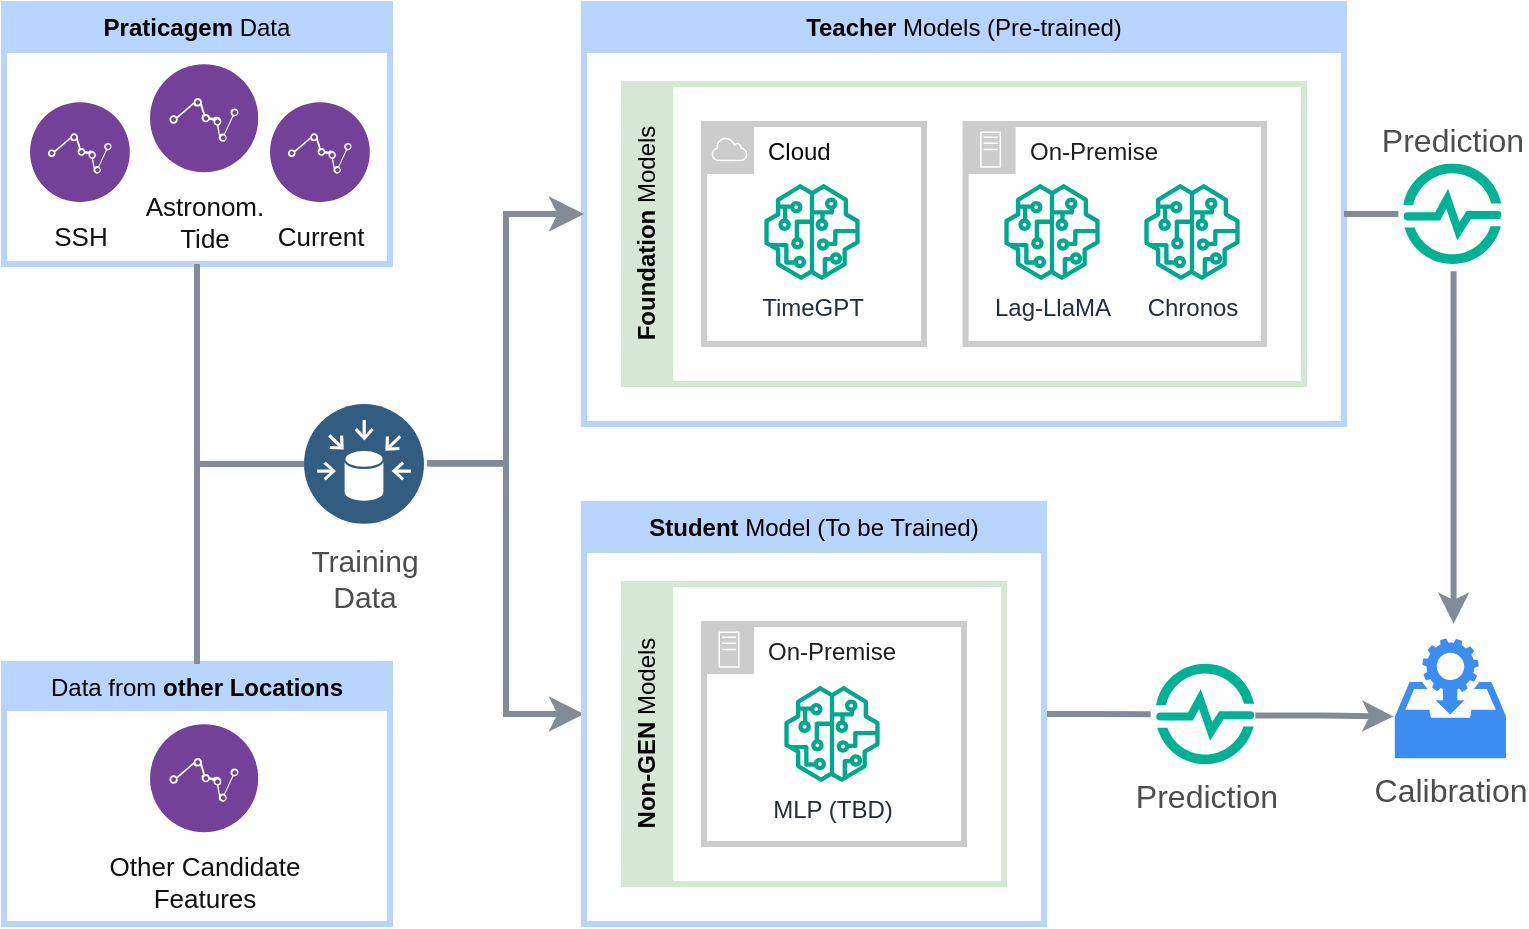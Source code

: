 <mxfile version="24.2.5" type="device">
  <diagram name="Page-1" id="2AfJTY2-B_rzZuEUcMMq">
    <mxGraphModel dx="3004" dy="1858" grid="1" gridSize="10" guides="1" tooltips="1" connect="1" arrows="1" fold="1" page="1" pageScale="1" pageWidth="850" pageHeight="1100" math="0" shadow="0">
      <root>
        <mxCell id="0" />
        <mxCell id="1" parent="0" />
        <mxCell id="KZOpRGbiVjuN5vn0aJwz-77" value="Teacher&lt;span style=&quot;font-weight: normal;&quot;&gt; Models (Pre-trained)&lt;/span&gt;" style="swimlane;whiteSpace=wrap;html=1;fillColor=#B7D5FF;strokeColor=#B7D5FF;strokeWidth=3;gradientColor=none;swimlaneFillColor=default;" vertex="1" parent="1">
          <mxGeometry x="-1360" y="-770" width="380" height="210" as="geometry">
            <mxRectangle x="-790" y="-350" width="130" height="30" as="alternateBounds" />
          </mxGeometry>
        </mxCell>
        <mxCell id="KZOpRGbiVjuN5vn0aJwz-109" value="" style="edgeStyle=orthogonalEdgeStyle;rounded=0;orthogonalLoop=1;jettySize=auto;html=1;strokeWidth=3;exitX=0.512;exitY=1.072;exitDx=0;exitDy=0;exitPerimeter=0;entryX=0.529;entryY=-0.125;entryDx=0;entryDy=0;entryPerimeter=0;strokeColor=#858B94;" edge="1" parent="1" source="KZOpRGbiVjuN5vn0aJwz-18" target="KZOpRGbiVjuN5vn0aJwz-103">
          <mxGeometry relative="1" as="geometry" />
        </mxCell>
        <mxCell id="KZOpRGbiVjuN5vn0aJwz-18" value="&lt;font color=&quot;#4d4d4d&quot; style=&quot;font-size: 16px;&quot;&gt;Prediction&lt;/font&gt;" style="image;sketch=0;aspect=fixed;html=1;points=[];align=center;fontSize=12;image=img/lib/mscae/Time_Series_Insights_environments.svg;labelPosition=center;verticalLabelPosition=top;verticalAlign=bottom;labelBackgroundColor=none;" vertex="1" parent="1">
          <mxGeometry x="-950.39" y="-690.2" width="49.19" height="50.2" as="geometry" />
        </mxCell>
        <mxCell id="KZOpRGbiVjuN5vn0aJwz-51" value="" style="group;dashed=1;" vertex="1" connectable="0" parent="1">
          <mxGeometry x="-1340" y="-730" width="340" height="150" as="geometry" />
        </mxCell>
        <mxCell id="KZOpRGbiVjuN5vn0aJwz-24" value="" style="group" vertex="1" connectable="0" parent="KZOpRGbiVjuN5vn0aJwz-51">
          <mxGeometry x="40" y="20" width="110" height="110" as="geometry" />
        </mxCell>
        <mxCell id="KZOpRGbiVjuN5vn0aJwz-16" value="TimeGPT" style="sketch=0;outlineConnect=0;fontColor=#232F3E;gradientColor=none;fillColor=#01A88D;strokeColor=none;dashed=0;verticalLabelPosition=bottom;verticalAlign=top;align=center;html=1;fontSize=12;fontStyle=0;aspect=fixed;pointerEvents=1;shape=mxgraph.aws4.sagemaker_model;" vertex="1" parent="KZOpRGbiVjuN5vn0aJwz-24">
          <mxGeometry x="30" y="30" width="48" height="48" as="geometry" />
        </mxCell>
        <mxCell id="KZOpRGbiVjuN5vn0aJwz-23" value="&lt;font color=&quot;#090a0a&quot;&gt;Cloud&lt;/font&gt;" style="sketch=0;outlineConnect=0;gradientColor=none;html=1;whiteSpace=wrap;fontSize=12;fontStyle=0;shape=mxgraph.aws4.group;grIcon=mxgraph.aws4.group_aws_cloud;strokeColor=#CCCCCC;fillColor=none;verticalAlign=top;align=left;spacingLeft=30;fontColor=#AAB7B8;strokeWidth=3;" vertex="1" parent="KZOpRGbiVjuN5vn0aJwz-24">
          <mxGeometry width="110" height="110" as="geometry" />
        </mxCell>
        <mxCell id="KZOpRGbiVjuN5vn0aJwz-25" value="" style="group;dashed=1;dashPattern=1 4;" vertex="1" connectable="0" parent="KZOpRGbiVjuN5vn0aJwz-51">
          <mxGeometry x="170.8" y="20" width="149.2" height="110" as="geometry" />
        </mxCell>
        <mxCell id="KZOpRGbiVjuN5vn0aJwz-22" value="&lt;font color=&quot;#1e1f21&quot;&gt;On-Premise&lt;/font&gt;" style="sketch=0;outlineConnect=0;gradientColor=none;html=1;whiteSpace=wrap;fontSize=12;fontStyle=0;shape=mxgraph.aws4.group;grIcon=mxgraph.aws4.group_on_premise;strokeColor=#CCCCCC;fillColor=none;verticalAlign=top;align=left;spacingLeft=30;fontColor=#858B94;strokeWidth=3;" vertex="1" parent="KZOpRGbiVjuN5vn0aJwz-25">
          <mxGeometry width="149.2" height="110" as="geometry" />
        </mxCell>
        <mxCell id="KZOpRGbiVjuN5vn0aJwz-19" value="Lag-LlaMA" style="sketch=0;outlineConnect=0;fontColor=#232F3E;gradientColor=none;fillColor=#01A88D;strokeColor=none;dashed=0;verticalLabelPosition=bottom;verticalAlign=top;align=center;html=1;fontSize=12;fontStyle=0;aspect=fixed;pointerEvents=1;shape=mxgraph.aws4.sagemaker_model;" vertex="1" parent="KZOpRGbiVjuN5vn0aJwz-25">
          <mxGeometry x="19.2" y="30" width="48" height="48" as="geometry" />
        </mxCell>
        <mxCell id="KZOpRGbiVjuN5vn0aJwz-20" value="Chronos" style="sketch=0;outlineConnect=0;fontColor=#232F3E;gradientColor=none;fillColor=#01A88D;strokeColor=none;dashed=0;verticalLabelPosition=bottom;verticalAlign=top;align=center;html=1;fontSize=12;fontStyle=0;aspect=fixed;pointerEvents=1;shape=mxgraph.aws4.sagemaker_model;" vertex="1" parent="KZOpRGbiVjuN5vn0aJwz-25">
          <mxGeometry x="89.2" y="30" width="48" height="48" as="geometry" />
        </mxCell>
        <mxCell id="KZOpRGbiVjuN5vn0aJwz-49" value="Foundation &lt;span style=&quot;font-weight: normal;&quot;&gt;Models&lt;/span&gt;" style="swimlane;horizontal=0;whiteSpace=wrap;html=1;fillColor=#D5E8D4;strokeColor=#D5E8D4;strokeWidth=3;" vertex="1" parent="KZOpRGbiVjuN5vn0aJwz-51">
          <mxGeometry width="340" height="150" as="geometry">
            <mxRectangle width="40" height="130" as="alternateBounds" />
          </mxGeometry>
        </mxCell>
        <mxCell id="KZOpRGbiVjuN5vn0aJwz-100" value="" style="edgeStyle=elbowEdgeStyle;elbow=horizontal;endArrow=classic;html=1;curved=0;rounded=0;endSize=8;startSize=8;entryX=0;entryY=0.5;entryDx=0;entryDy=0;strokeWidth=3;exitX=1.026;exitY=0.492;exitDx=0;exitDy=0;exitPerimeter=0;strokeColor=#858B94;" edge="1" parent="1" source="KZOpRGbiVjuN5vn0aJwz-114" target="KZOpRGbiVjuN5vn0aJwz-77">
          <mxGeometry width="50" height="50" relative="1" as="geometry">
            <mxPoint x="-1430" y="-540" as="sourcePoint" />
            <mxPoint x="-1380" y="-590" as="targetPoint" />
          </mxGeometry>
        </mxCell>
        <mxCell id="KZOpRGbiVjuN5vn0aJwz-101" value="" style="edgeStyle=elbowEdgeStyle;elbow=horizontal;endArrow=classic;html=1;curved=0;rounded=0;endSize=8;startSize=8;entryX=0;entryY=0.5;entryDx=0;entryDy=0;strokeWidth=3;exitX=1.029;exitY=0.498;exitDx=0;exitDy=0;exitPerimeter=0;strokeColor=#858B94;" edge="1" parent="1" source="KZOpRGbiVjuN5vn0aJwz-114" target="KZOpRGbiVjuN5vn0aJwz-96">
          <mxGeometry width="50" height="50" relative="1" as="geometry">
            <mxPoint x="-1430" y="-540" as="sourcePoint" />
            <mxPoint x="-1360" y="-640" as="targetPoint" />
          </mxGeometry>
        </mxCell>
        <mxCell id="KZOpRGbiVjuN5vn0aJwz-103" value="&lt;font style=&quot;font-size: 16px;&quot;&gt;Calibration&lt;/font&gt;" style="sketch=0;html=1;aspect=fixed;strokeColor=none;shadow=0;fillColor=#3B8DF1;verticalAlign=top;labelPosition=center;verticalLabelPosition=bottom;shape=mxgraph.gcp2.data_access;fontColor=#4D4D4D;" vertex="1" parent="1">
          <mxGeometry x="-954.6" y="-452.69" width="55.6" height="59.79" as="geometry" />
        </mxCell>
        <mxCell id="KZOpRGbiVjuN5vn0aJwz-111" value="" style="edgeStyle=orthogonalEdgeStyle;rounded=0;orthogonalLoop=1;jettySize=auto;html=1;strokeWidth=3;entryX=-0.013;entryY=0.651;entryDx=0;entryDy=0;entryPerimeter=0;exitX=1.009;exitY=0.515;exitDx=0;exitDy=0;exitPerimeter=0;strokeColor=#858B94;" edge="1" parent="1" source="KZOpRGbiVjuN5vn0aJwz-107" target="KZOpRGbiVjuN5vn0aJwz-103">
          <mxGeometry relative="1" as="geometry" />
        </mxCell>
        <mxCell id="KZOpRGbiVjuN5vn0aJwz-107" value="&lt;font style=&quot;font-size: 16px;&quot;&gt;Prediction&lt;/font&gt;" style="image;sketch=0;aspect=fixed;html=1;points=[];align=center;fontSize=12;image=img/lib/mscae/Time_Series_Insights_environments.svg;labelBackgroundColor=none;fontColor=#4D4D4D;" vertex="1" parent="1">
          <mxGeometry x="-1074.0" y="-440.1" width="49.19" height="50.2" as="geometry" />
        </mxCell>
        <mxCell id="KZOpRGbiVjuN5vn0aJwz-108" style="edgeStyle=orthogonalEdgeStyle;rounded=0;orthogonalLoop=1;jettySize=auto;html=1;exitX=1;exitY=0.5;exitDx=0;exitDy=0;entryX=-0.048;entryY=0.509;entryDx=0;entryDy=0;entryPerimeter=0;endArrow=none;endFill=0;strokeWidth=3;strokeColor=#858B94;" edge="1" parent="1" source="KZOpRGbiVjuN5vn0aJwz-77" target="KZOpRGbiVjuN5vn0aJwz-18">
          <mxGeometry relative="1" as="geometry" />
        </mxCell>
        <mxCell id="KZOpRGbiVjuN5vn0aJwz-112" style="edgeStyle=orthogonalEdgeStyle;rounded=0;orthogonalLoop=1;jettySize=auto;html=1;exitX=1;exitY=0.5;exitDx=0;exitDy=0;entryX=-0.054;entryY=0.503;entryDx=0;entryDy=0;entryPerimeter=0;endArrow=none;endFill=0;strokeWidth=3;strokeColor=#858B94;" edge="1" parent="1" source="KZOpRGbiVjuN5vn0aJwz-96" target="KZOpRGbiVjuN5vn0aJwz-107">
          <mxGeometry relative="1" as="geometry" />
        </mxCell>
        <mxCell id="KZOpRGbiVjuN5vn0aJwz-114" value="&lt;font color=&quot;#4d4d4d&quot; style=&quot;font-size: 15px;&quot;&gt;Training&lt;br&gt;Data&lt;/font&gt;" style="image;aspect=fixed;perimeter=ellipsePerimeter;html=1;align=center;shadow=0;dashed=0;fontColor=#4277BB;labelBackgroundColor=none;fontSize=12;spacingTop=3;image=img/lib/ibm/data/data_sources.svg;" vertex="1" parent="1">
          <mxGeometry x="-1500" y="-570" width="60" height="60" as="geometry" />
        </mxCell>
        <mxCell id="KZOpRGbiVjuN5vn0aJwz-122" value="" style="group;fillColor=default;" vertex="1" connectable="0" parent="1">
          <mxGeometry x="-1650" y="-770" width="193" height="130" as="geometry" />
        </mxCell>
        <mxCell id="KZOpRGbiVjuN5vn0aJwz-115" value="&lt;font color=&quot;#101112&quot; style=&quot;font-size: 13px;&quot;&gt;Astronom.&lt;br&gt;Tide&lt;/font&gt;" style="image;aspect=fixed;perimeter=ellipsePerimeter;html=1;align=center;shadow=0;dashed=0;fontColor=#4277BB;labelBackgroundColor=default;fontSize=12;spacingTop=3;image=img/lib/ibm/analytics/data_repositories.svg;" vertex="1" parent="KZOpRGbiVjuN5vn0aJwz-122">
          <mxGeometry x="73" y="30" width="54.21" height="54.21" as="geometry" />
        </mxCell>
        <mxCell id="KZOpRGbiVjuN5vn0aJwz-120" value="Praticagem&lt;span style=&quot;font-weight: normal;&quot;&gt; Data&lt;/span&gt;" style="swimlane;whiteSpace=wrap;html=1;fillColor=#B7D5FF;strokeColor=#B7D5FF;strokeWidth=3;" vertex="1" parent="KZOpRGbiVjuN5vn0aJwz-122">
          <mxGeometry width="193" height="130" as="geometry">
            <mxRectangle x="-1123" y="-180" width="140" height="30" as="alternateBounds" />
          </mxGeometry>
        </mxCell>
        <mxCell id="KZOpRGbiVjuN5vn0aJwz-113" value="&lt;font color=&quot;#101112&quot; style=&quot;font-size: 13px;&quot;&gt;Current&lt;/font&gt;" style="image;aspect=fixed;perimeter=ellipsePerimeter;html=1;align=center;shadow=0;dashed=0;fontColor=#4277BB;labelBackgroundColor=default;fontSize=12;spacingTop=3;image=img/lib/ibm/analytics/data_repositories.svg;" vertex="1" parent="KZOpRGbiVjuN5vn0aJwz-120">
          <mxGeometry x="133" y="49" width="50" height="50" as="geometry" />
        </mxCell>
        <mxCell id="KZOpRGbiVjuN5vn0aJwz-116" value="&lt;font style=&quot;font-size: 13px;&quot; color=&quot;#101112&quot;&gt;SSH&lt;/font&gt;" style="image;aspect=fixed;perimeter=ellipsePerimeter;html=1;align=center;shadow=0;dashed=0;fontColor=#4277BB;labelBackgroundColor=default;fontSize=12;spacingTop=3;image=img/lib/ibm/analytics/data_repositories.svg;" vertex="1" parent="KZOpRGbiVjuN5vn0aJwz-120">
          <mxGeometry x="13" y="49" width="50" height="50" as="geometry" />
        </mxCell>
        <mxCell id="KZOpRGbiVjuN5vn0aJwz-123" value="" style="group;fillColor=default;strokeColor=#B7D5FF;strokeWidth=3;" vertex="1" connectable="0" parent="1">
          <mxGeometry x="-1650" y="-440" width="193" height="130" as="geometry" />
        </mxCell>
        <mxCell id="KZOpRGbiVjuN5vn0aJwz-124" value="&lt;font color=&quot;#101112&quot;&gt;&lt;span style=&quot;font-size: 13px;&quot;&gt;Other Candidate&lt;br&gt;Features&lt;/span&gt;&lt;/font&gt;" style="image;aspect=fixed;perimeter=ellipsePerimeter;html=1;align=center;shadow=0;dashed=0;fontColor=#4277BB;labelBackgroundColor=default;fontSize=12;spacingTop=3;image=img/lib/ibm/analytics/data_repositories.svg;" vertex="1" parent="KZOpRGbiVjuN5vn0aJwz-123">
          <mxGeometry x="73" y="30" width="54.21" height="54.21" as="geometry" />
        </mxCell>
        <mxCell id="KZOpRGbiVjuN5vn0aJwz-125" value="&lt;span style=&quot;font-weight: normal;&quot;&gt;Data from &lt;/span&gt;other Locations" style="swimlane;whiteSpace=wrap;html=1;fillColor=#B7D5FF;strokeColor=#B7D5FF;" vertex="1" parent="KZOpRGbiVjuN5vn0aJwz-123">
          <mxGeometry width="193" height="130" as="geometry">
            <mxRectangle x="-1123" y="-180" width="140" height="30" as="alternateBounds" />
          </mxGeometry>
        </mxCell>
        <mxCell id="KZOpRGbiVjuN5vn0aJwz-128" style="edgeStyle=orthogonalEdgeStyle;rounded=0;orthogonalLoop=1;jettySize=auto;html=1;exitX=0.5;exitY=0;exitDx=0;exitDy=0;entryX=0;entryY=0.5;entryDx=0;entryDy=0;strokeWidth=3;endArrow=none;endFill=0;strokeColor=#858B94;" edge="1" parent="1" source="KZOpRGbiVjuN5vn0aJwz-125" target="KZOpRGbiVjuN5vn0aJwz-114">
          <mxGeometry relative="1" as="geometry" />
        </mxCell>
        <mxCell id="KZOpRGbiVjuN5vn0aJwz-129" style="edgeStyle=orthogonalEdgeStyle;rounded=0;orthogonalLoop=1;jettySize=auto;html=1;exitX=0.5;exitY=1;exitDx=0;exitDy=0;entryX=0;entryY=0.5;entryDx=0;entryDy=0;strokeWidth=3;endArrow=none;endFill=0;strokeColor=#858B94;" edge="1" parent="1" source="KZOpRGbiVjuN5vn0aJwz-120" target="KZOpRGbiVjuN5vn0aJwz-114">
          <mxGeometry relative="1" as="geometry" />
        </mxCell>
        <mxCell id="KZOpRGbiVjuN5vn0aJwz-96" value="Student&lt;span style=&quot;font-weight: normal;&quot;&gt; Model (To be Trained)&lt;/span&gt;" style="swimlane;whiteSpace=wrap;html=1;fillColor=#B7D5FF;strokeColor=#B7D5FF;strokeWidth=3;swimlaneFillColor=default;container=0;" vertex="1" parent="1">
          <mxGeometry x="-1360" y="-520" width="230" height="210" as="geometry">
            <mxRectangle x="-790" y="-350" width="130" height="30" as="alternateBounds" />
          </mxGeometry>
        </mxCell>
        <mxCell id="KZOpRGbiVjuN5vn0aJwz-74" value="Non-GEN&lt;span style=&quot;font-weight: normal;&quot;&gt; Models&lt;/span&gt;" style="swimlane;horizontal=0;whiteSpace=wrap;html=1;fillColor=#D5E8D4;strokeColor=#D5E8D4;strokeWidth=3;container=0;" vertex="1" parent="1">
          <mxGeometry x="-1340" y="-480" width="190" height="150" as="geometry">
            <mxRectangle width="40" height="130" as="alternateBounds" />
          </mxGeometry>
        </mxCell>
        <mxCell id="KZOpRGbiVjuN5vn0aJwz-75" value="&lt;font color=&quot;#1e1f21&quot;&gt;On-Premise&lt;/font&gt;" style="sketch=0;outlineConnect=0;gradientColor=none;html=1;whiteSpace=wrap;fontSize=12;fontStyle=0;shape=mxgraph.aws4.group;grIcon=mxgraph.aws4.group_on_premise;strokeColor=#CCCCCC;fillColor=none;verticalAlign=top;align=left;spacingLeft=30;fontColor=#858B94;strokeWidth=3;container=0;" vertex="1" parent="1">
          <mxGeometry x="-1300" y="-460" width="130" height="110" as="geometry" />
        </mxCell>
        <mxCell id="KZOpRGbiVjuN5vn0aJwz-64" value="MLP (TBD)" style="sketch=0;outlineConnect=0;fontColor=#232F3E;gradientColor=none;fillColor=#01A88D;strokeColor=none;dashed=0;verticalLabelPosition=bottom;verticalAlign=top;align=center;html=1;fontSize=12;fontStyle=0;aspect=fixed;pointerEvents=1;shape=mxgraph.aws4.sagemaker_model;container=0;" vertex="1" parent="1">
          <mxGeometry x="-1260.001" y="-429" width="48" height="48" as="geometry" />
        </mxCell>
      </root>
    </mxGraphModel>
  </diagram>
</mxfile>
